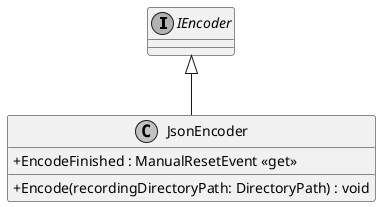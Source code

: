 @startuml
skinparam monochrome true
skinparam classAttributeIconSize 0

interface IEncoder
!startsub default
class JsonEncoder {
    + EncodeFinished : ManualResetEvent <<get>>
    + Encode(recordingDirectoryPath: DirectoryPath) : void
}
!endsub

IEncoder <|-- JsonEncoder
@enduml